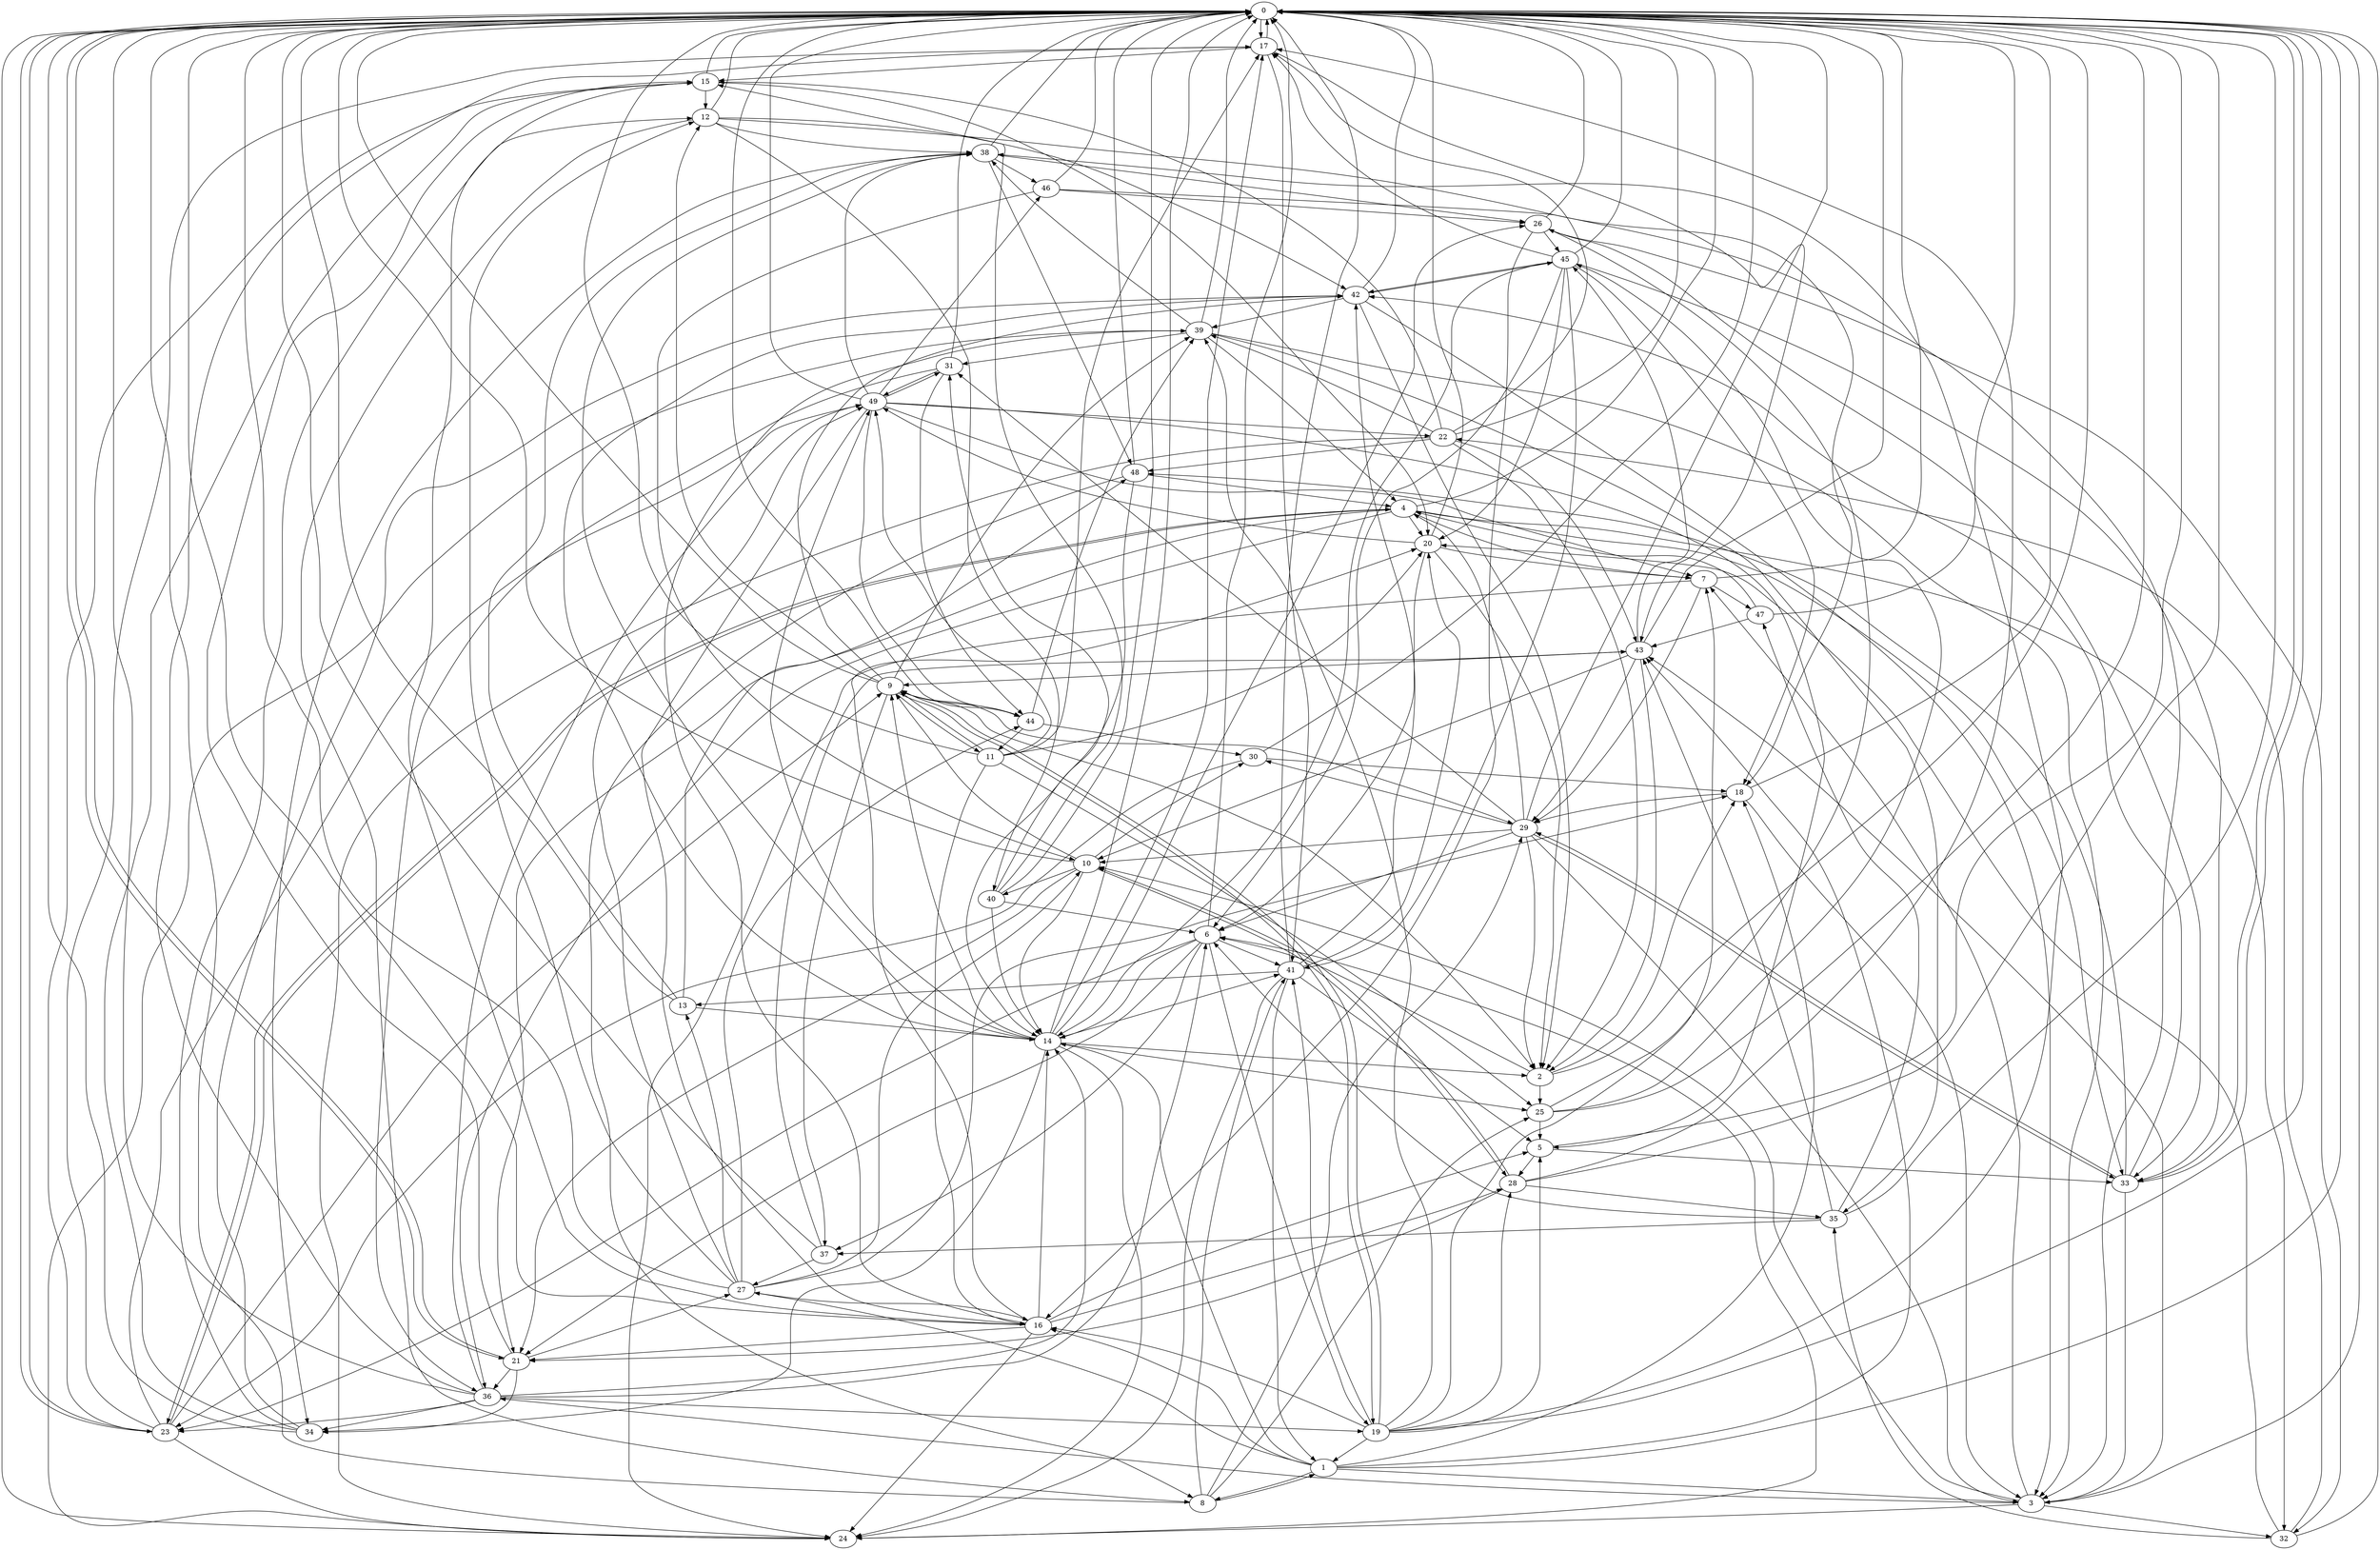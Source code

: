 strict digraph "" {
	0	 [component_delay=3];
	17	 [component_delay=3];
	0 -> 17	 [wire_delay=1];
	21	 [component_delay=3];
	0 -> 21	 [wire_delay=1];
	23	 [component_delay=3];
	0 -> 23	 [wire_delay=1];
	33	 [component_delay=3];
	0 -> 33	 [wire_delay=1];
	1	 [component_delay=3];
	1 -> 0	 [wire_delay=1];
	3	 [component_delay=3];
	1 -> 3	 [wire_delay=1];
	8	 [component_delay=3];
	1 -> 8	 [wire_delay=1];
	14	 [component_delay=3];
	1 -> 14	 [wire_delay=1];
	16	 [component_delay=3];
	1 -> 16	 [wire_delay=1];
	18	 [component_delay=3];
	1 -> 18	 [wire_delay=1];
	27	 [component_delay=3];
	1 -> 27	 [wire_delay=1];
	43	 [component_delay=3];
	1 -> 43	 [wire_delay=1];
	2	 [component_delay=3];
	2 -> 0	 [wire_delay=1];
	6	 [component_delay=3];
	2 -> 6	 [wire_delay=1];
	2 -> 18	 [wire_delay=1];
	25	 [component_delay=3];
	2 -> 25	 [wire_delay=1];
	3 -> 0	 [wire_delay=1];
	7	 [component_delay=3];
	3 -> 7	 [wire_delay=1];
	10	 [component_delay=3];
	3 -> 10	 [wire_delay=1];
	24	 [component_delay=3];
	3 -> 24	 [wire_delay=1];
	32	 [component_delay=3];
	3 -> 32	 [wire_delay=1];
	36	 [component_delay=3];
	3 -> 36	 [wire_delay=1];
	3 -> 43	 [wire_delay=1];
	4	 [component_delay=3];
	4 -> 0	 [wire_delay=1];
	4 -> 7	 [wire_delay=1];
	20	 [component_delay=3];
	4 -> 20	 [wire_delay=1];
	4 -> 21	 [wire_delay=1];
	4 -> 23	 [wire_delay=1];
	4 -> 32	 [wire_delay=1];
	4 -> 33	 [wire_delay=1];
	4 -> 36	 [wire_delay=1];
	5	 [component_delay=3];
	5 -> 0	 [wire_delay=1];
	28	 [component_delay=3];
	5 -> 28	 [wire_delay=1];
	5 -> 33	 [wire_delay=1];
	6 -> 0	 [wire_delay=1];
	6 -> 14	 [wire_delay=1];
	19	 [component_delay=3];
	6 -> 19	 [wire_delay=1];
	6 -> 21	 [wire_delay=1];
	6 -> 23	 [wire_delay=1];
	37	 [component_delay=3];
	6 -> 37	 [wire_delay=1];
	41	 [component_delay=3];
	6 -> 41	 [wire_delay=1];
	7 -> 0	 [wire_delay=1];
	7 -> 24	 [wire_delay=1];
	29	 [component_delay=3];
	7 -> 29	 [wire_delay=1];
	47	 [component_delay=3];
	7 -> 47	 [wire_delay=1];
	8 -> 0	 [wire_delay=1];
	8 -> 1	 [wire_delay=1];
	8 -> 25	 [wire_delay=1];
	8 -> 29	 [wire_delay=1];
	8 -> 41	 [wire_delay=1];
	9	 [component_delay=3];
	9 -> 0	 [wire_delay=1];
	9 -> 2	 [wire_delay=1];
	11	 [component_delay=3];
	9 -> 11	 [wire_delay=1];
	12	 [component_delay=3];
	9 -> 12	 [wire_delay=1];
	9 -> 19	 [wire_delay=1];
	9 -> 29	 [wire_delay=1];
	9 -> 37	 [wire_delay=1];
	39	 [component_delay=3];
	9 -> 39	 [wire_delay=1];
	42	 [component_delay=3];
	9 -> 42	 [wire_delay=1];
	44	 [component_delay=3];
	9 -> 44	 [wire_delay=1];
	10 -> 0	 [wire_delay=1];
	10 -> 9	 [wire_delay=1];
	10 -> 14	 [wire_delay=1];
	10 -> 21	 [wire_delay=1];
	10 -> 28	 [wire_delay=1];
	30	 [component_delay=3];
	10 -> 30	 [wire_delay=1];
	40	 [component_delay=3];
	10 -> 40	 [wire_delay=1];
	11 -> 0	 [wire_delay=1];
	11 -> 9	 [wire_delay=1];
	11 -> 16	 [wire_delay=1];
	11 -> 17	 [wire_delay=1];
	11 -> 20	 [wire_delay=1];
	11 -> 25	 [wire_delay=1];
	49	 [component_delay=3];
	11 -> 49	 [wire_delay=1];
	12 -> 0	 [wire_delay=1];
	12 -> 8	 [wire_delay=1];
	12 -> 18	 [wire_delay=1];
	38	 [component_delay=3];
	12 -> 38	 [wire_delay=1];
	12 -> 40	 [wire_delay=1];
	12 -> 42	 [wire_delay=1];
	13	 [component_delay=3];
	13 -> 0	 [wire_delay=1];
	13 -> 14	 [wire_delay=1];
	13 -> 38	 [wire_delay=1];
	48	 [component_delay=3];
	13 -> 48	 [wire_delay=1];
	14 -> 0	 [wire_delay=1];
	14 -> 2	 [wire_delay=1];
	14 -> 9	 [wire_delay=1];
	14 -> 17	 [wire_delay=1];
	14 -> 24	 [wire_delay=1];
	14 -> 25	 [wire_delay=1];
	26	 [component_delay=3];
	14 -> 26	 [wire_delay=1];
	34	 [component_delay=3];
	14 -> 34	 [wire_delay=1];
	14 -> 38	 [wire_delay=1];
	14 -> 41	 [wire_delay=1];
	14 -> 42	 [wire_delay=1];
	14 -> 49	 [wire_delay=1];
	15	 [component_delay=3];
	15 -> 0	 [wire_delay=1];
	15 -> 12	 [wire_delay=1];
	15 -> 20	 [wire_delay=1];
	16 -> 0	 [wire_delay=1];
	16 -> 5	 [wire_delay=1];
	16 -> 14	 [wire_delay=1];
	16 -> 15	 [wire_delay=1];
	16 -> 20	 [wire_delay=1];
	16 -> 21	 [wire_delay=1];
	16 -> 24	 [wire_delay=1];
	16 -> 28	 [wire_delay=1];
	16 -> 39	 [wire_delay=1];
	17 -> 0	 [wire_delay=1];
	17 -> 15	 [wire_delay=1];
	17 -> 41	 [wire_delay=1];
	17 -> 43	 [wire_delay=1];
	18 -> 0	 [wire_delay=1];
	18 -> 3	 [wire_delay=1];
	18 -> 29	 [wire_delay=1];
	19 -> 0	 [wire_delay=1];
	19 -> 1	 [wire_delay=1];
	19 -> 5	 [wire_delay=1];
	19 -> 7	 [wire_delay=1];
	19 -> 9	 [wire_delay=1];
	19 -> 16	 [wire_delay=1];
	19 -> 28	 [wire_delay=1];
	19 -> 38	 [wire_delay=1];
	19 -> 39	 [wire_delay=1];
	19 -> 41	 [wire_delay=1];
	20 -> 0	 [wire_delay=1];
	20 -> 2	 [wire_delay=1];
	20 -> 6	 [wire_delay=1];
	20 -> 7	 [wire_delay=1];
	20 -> 49	 [wire_delay=1];
	21 -> 0	 [wire_delay=1];
	21 -> 15	 [wire_delay=1];
	21 -> 27	 [wire_delay=1];
	21 -> 34	 [wire_delay=1];
	21 -> 36	 [wire_delay=1];
	22	 [component_delay=3];
	22 -> 0	 [wire_delay=1];
	22 -> 2	 [wire_delay=1];
	22 -> 15	 [wire_delay=1];
	22 -> 17	 [wire_delay=1];
	22 -> 24	 [wire_delay=1];
	22 -> 39	 [wire_delay=1];
	22 -> 43	 [wire_delay=1];
	22 -> 48	 [wire_delay=1];
	23 -> 0	 [wire_delay=1];
	23 -> 4	 [wire_delay=1];
	23 -> 9	 [wire_delay=1];
	23 -> 15	 [wire_delay=1];
	23 -> 17	 [wire_delay=1];
	23 -> 24	 [wire_delay=1];
	23 -> 49	 [wire_delay=1];
	24 -> 0	 [wire_delay=1];
	24 -> 6	 [wire_delay=1];
	24 -> 39	 [wire_delay=1];
	25 -> 0	 [wire_delay=1];
	25 -> 5	 [wire_delay=1];
	25 -> 26	 [wire_delay=1];
	45	 [component_delay=3];
	25 -> 45	 [wire_delay=1];
	26 -> 0	 [wire_delay=1];
	26 -> 16	 [wire_delay=1];
	26 -> 32	 [wire_delay=1];
	26 -> 33	 [wire_delay=1];
	26 -> 45	 [wire_delay=1];
	27 -> 0	 [wire_delay=1];
	27 -> 10	 [wire_delay=1];
	27 -> 12	 [wire_delay=1];
	27 -> 13	 [wire_delay=1];
	27 -> 16	 [wire_delay=1];
	27 -> 18	 [wire_delay=1];
	27 -> 44	 [wire_delay=1];
	27 -> 49	 [wire_delay=1];
	28 -> 0	 [wire_delay=1];
	28 -> 10	 [wire_delay=1];
	28 -> 17	 [wire_delay=1];
	28 -> 21	 [wire_delay=1];
	35	 [component_delay=3];
	28 -> 35	 [wire_delay=1];
	29 -> 0	 [wire_delay=1];
	29 -> 2	 [wire_delay=1];
	29 -> 3	 [wire_delay=1];
	29 -> 4	 [wire_delay=1];
	29 -> 6	 [wire_delay=1];
	29 -> 10	 [wire_delay=1];
	29 -> 30	 [wire_delay=1];
	31	 [component_delay=3];
	29 -> 31	 [wire_delay=1];
	29 -> 33	 [wire_delay=1];
	30 -> 0	 [wire_delay=1];
	30 -> 18	 [wire_delay=1];
	30 -> 23	 [wire_delay=1];
	31 -> 0	 [wire_delay=1];
	31 -> 36	 [wire_delay=1];
	31 -> 44	 [wire_delay=1];
	31 -> 49	 [wire_delay=1];
	32 -> 0	 [wire_delay=1];
	32 -> 20	 [wire_delay=1];
	32 -> 22	 [wire_delay=1];
	32 -> 35	 [wire_delay=1];
	33 -> 0	 [wire_delay=1];
	33 -> 3	 [wire_delay=1];
	33 -> 29	 [wire_delay=1];
	33 -> 42	 [wire_delay=1];
	33 -> 48	 [wire_delay=1];
	34 -> 0	 [wire_delay=1];
	34 -> 12	 [wire_delay=1];
	34 -> 15	 [wire_delay=1];
	34 -> 42	 [wire_delay=1];
	35 -> 0	 [wire_delay=1];
	35 -> 6	 [wire_delay=1];
	35 -> 37	 [wire_delay=1];
	35 -> 43	 [wire_delay=1];
	35 -> 47	 [wire_delay=1];
	36 -> 0	 [wire_delay=1];
	36 -> 6	 [wire_delay=1];
	36 -> 14	 [wire_delay=1];
	36 -> 17	 [wire_delay=1];
	36 -> 19	 [wire_delay=1];
	36 -> 23	 [wire_delay=1];
	36 -> 34	 [wire_delay=1];
	36 -> 49	 [wire_delay=1];
	37 -> 0	 [wire_delay=1];
	37 -> 27	 [wire_delay=1];
	37 -> 43	 [wire_delay=1];
	38 -> 0	 [wire_delay=1];
	38 -> 26	 [wire_delay=1];
	38 -> 34	 [wire_delay=1];
	46	 [component_delay=3];
	38 -> 46	 [wire_delay=1];
	38 -> 48	 [wire_delay=1];
	39 -> 0	 [wire_delay=1];
	39 -> 3	 [wire_delay=1];
	39 -> 4	 [wire_delay=1];
	39 -> 31	 [wire_delay=1];
	39 -> 35	 [wire_delay=1];
	39 -> 38	 [wire_delay=1];
	40 -> 0	 [wire_delay=1];
	40 -> 6	 [wire_delay=1];
	40 -> 14	 [wire_delay=1];
	40 -> 15	 [wire_delay=1];
	40 -> 31	 [wire_delay=1];
	41 -> 0	 [wire_delay=1];
	41 -> 1	 [wire_delay=1];
	41 -> 5	 [wire_delay=1];
	41 -> 13	 [wire_delay=1];
	41 -> 20	 [wire_delay=1];
	41 -> 24	 [wire_delay=1];
	41 -> 42	 [wire_delay=1];
	42 -> 0	 [wire_delay=1];
	42 -> 2	 [wire_delay=1];
	42 -> 3	 [wire_delay=1];
	42 -> 39	 [wire_delay=1];
	42 -> 45	 [wire_delay=1];
	43 -> 0	 [wire_delay=1];
	43 -> 2	 [wire_delay=1];
	43 -> 9	 [wire_delay=1];
	43 -> 10	 [wire_delay=1];
	43 -> 29	 [wire_delay=1];
	43 -> 45	 [wire_delay=1];
	44 -> 0	 [wire_delay=1];
	44 -> 11	 [wire_delay=1];
	44 -> 30	 [wire_delay=1];
	44 -> 39	 [wire_delay=1];
	45 -> 0	 [wire_delay=1];
	45 -> 6	 [wire_delay=1];
	45 -> 14	 [wire_delay=1];
	45 -> 17	 [wire_delay=1];
	45 -> 18	 [wire_delay=1];
	45 -> 20	 [wire_delay=1];
	45 -> 33	 [wire_delay=1];
	45 -> 41	 [wire_delay=1];
	45 -> 42	 [wire_delay=1];
	46 -> 0	 [wire_delay=1];
	46 -> 3	 [wire_delay=1];
	46 -> 10	 [wire_delay=1];
	46 -> 26	 [wire_delay=1];
	47 -> 0	 [wire_delay=1];
	47 -> 4	 [wire_delay=1];
	47 -> 43	 [wire_delay=1];
	48 -> 0	 [wire_delay=1];
	48 -> 4	 [wire_delay=1];
	48 -> 8	 [wire_delay=1];
	48 -> 14	 [wire_delay=1];
	49 -> 0	 [wire_delay=1];
	49 -> 5	 [wire_delay=1];
	49 -> 7	 [wire_delay=1];
	49 -> 16	 [wire_delay=1];
	49 -> 22	 [wire_delay=1];
	49 -> 31	 [wire_delay=1];
	49 -> 38	 [wire_delay=1];
	49 -> 44	 [wire_delay=1];
	49 -> 46	 [wire_delay=1];
}
